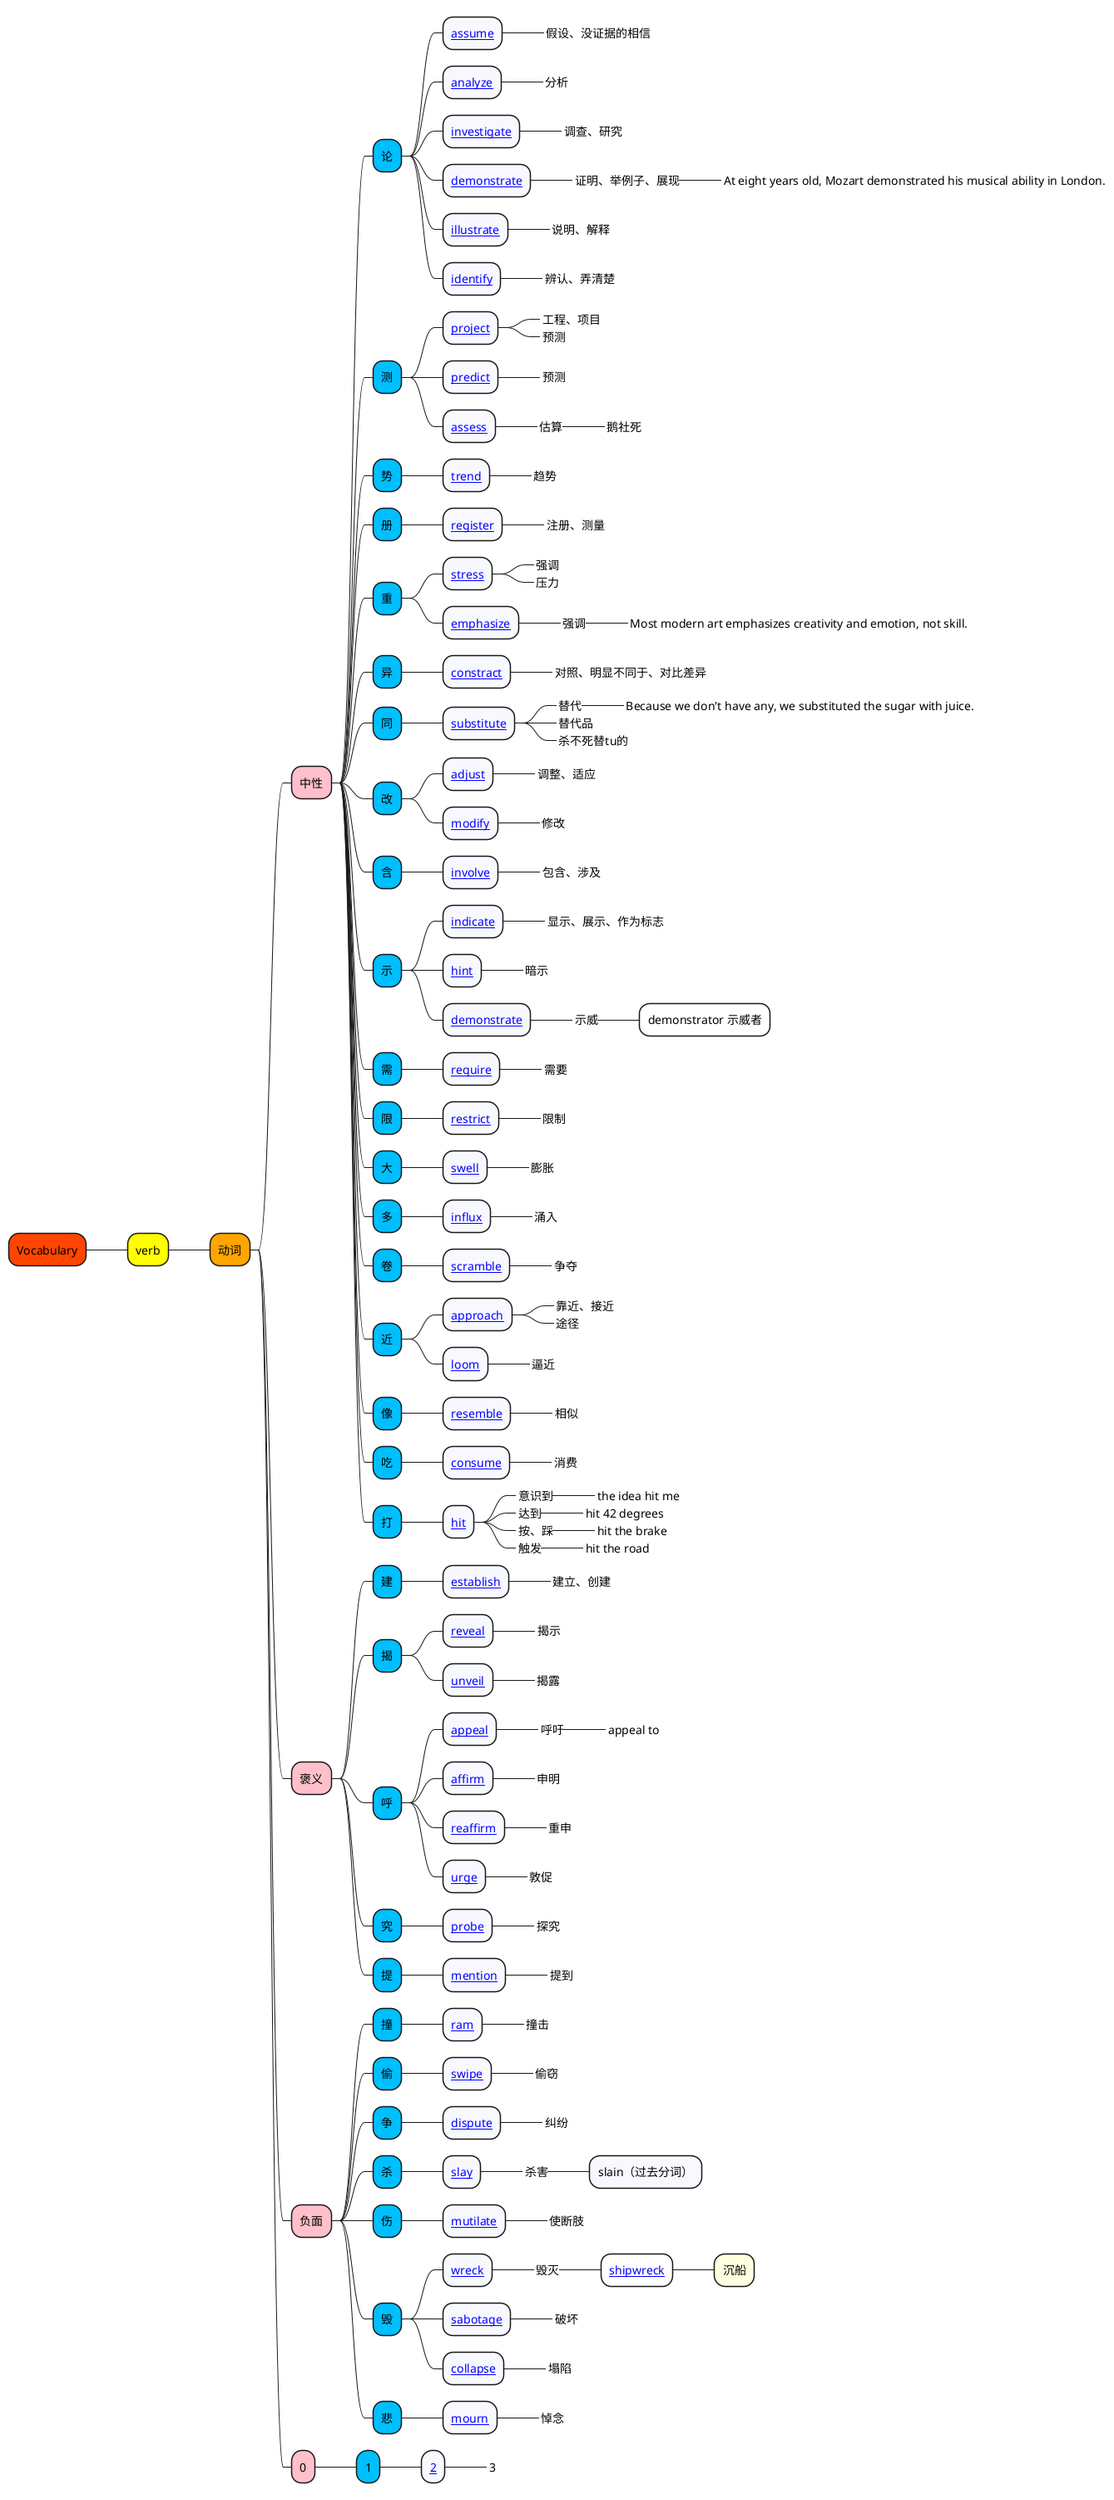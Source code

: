 @startmindmap

+[#OrangeRed] Vocabulary

++[#yellow] verb

+++[#Orange] 动词


++++[#Pink] 中性


+++++[#DeepSkyBlue] 论

++++++[#GhostWhite] [[https://cn.bing.com/dict/search?q=assume assume]]
+++++++[#Aquamarine]_ 假设、没证据的相信

++++++[#GhostWhite] [[https://cn.bing.com/dict/search?q=analyze analyze]]
+++++++[#Aquamarine]_ 分析

++++++[#GhostWhite] [[https://cn.bing.com/dict/search?q=investigate investigate]]
+++++++[#Aquamarine]_ 调查、研究

++++++[#GhostWhite] [[https://cn.bing.com/dict/search?q=demonstrate demonstrate]]
+++++++[#Aquamarine]_ 证明、举例子、展现
++++++++[#Aquamarine]_ At eight years old, Mozart demonstrated his musical ability in London.

++++++[#GhostWhite] [[https://cn.bing.com/dict/search?q=illustrate illustrate]]
+++++++[#Aquamarine]_ 说明、解释

++++++[#GhostWhite] [[https://cn.bing.com/dict/search?q=identify identify]]
+++++++[#Aquamarine]_ 辨认、弄清楚



+++++[#DeepSkyBlue] 测

++++++[#GhostWhite] [[https://cn.bing.com/dict/search?q=project project]]
+++++++[#Aquamarine]_ 工程、项目
+++++++[#Aquamarine]_ 预测

++++++[#GhostWhite] [[https://cn.bing.com/dict/search?q=predict predict]]
+++++++[#Aquamarine]_ 预测

++++++[#GhostWhite] [[https://cn.bing.com/dict/search?q=assess assess]]
+++++++[#Aquamarine]_ 估算
++++++++[#Aquamarine]_ 鹅社死




+++++[#DeepSkyBlue] 势

++++++[#GhostWhite] [[https://cn.bing.com/dict/search?q=trend trend]]
+++++++[#Aquamarine]_ 趋势



+++++[#DeepSkyBlue] 册

++++++[#GhostWhite] [[https://cn.bing.com/dict/search?q=register register]]
+++++++[#Aquamarine]_ 注册、测量


+++++[#DeepSkyBlue] 重

++++++[#GhostWhite] [[https://cn.bing.com/dict/search?q=stress stress]]
+++++++[#Aquamarine]_ 强调
+++++++[#Aquamarine]_ 压力

++++++[#GhostWhite] [[https://cn.bing.com/dict/search?q=emphasize emphasize]]
+++++++[#Aquamarine]_ 强调
++++++++[#Aquamarine]_ Most modern art emphasizes creativity and emotion, not skill.




+++++[#DeepSkyBlue] 异

++++++[#GhostWhite] [[https://cn.bing.com/dict/search?q=constract constract]]
+++++++[#Aquamarine]_ 对照、明显不同于、对比差异



+++++[#DeepSkyBlue] 同

++++++[#GhostWhite] [[https://cn.bing.com/dict/search?q=substitute substitute]]
+++++++[#Aquamarine]_ 替代
++++++++[#Aquamarine]_ Because we don't have any, we substituted the sugar with juice.
+++++++[#Aquamarine]_ 替代品
+++++++[#Aquamarine]_ 杀不死替tu的


+++++[#DeepSkyBlue] 改

++++++[#GhostWhite] [[https://cn.bing.com/dict/search?q=adjust adjust]]
+++++++[#Aquamarine]_ 调整、适应

++++++[#GhostWhite] [[https://cn.bing.com/dict/search?q=modify modify]]
+++++++[#Aquamarine]_ 修改


+++++[#DeepSkyBlue] 含

++++++[#GhostWhite] [[https://cn.bing.com/dict/search?q=involve involve]]
+++++++[#Aquamarine]_ 包含、涉及



+++++[#DeepSkyBlue] 示

++++++[#GhostWhite] [[https://cn.bing.com/dict/search?q=indicate indicate]]
+++++++[#Aquamarine]_ 显示、展示、作为标志

++++++[#GhostWhite] [[https://cn.bing.com/dict/search?q=hint hint]]
+++++++[#LightYellow]_ 暗示

++++++[#GhostWhite] [[https://cn.bing.com/dict/search?q=demonstrate demonstrate]]
+++++++[#LightYellow]_ 示威
++++++++[#White] demonstrator 示威者



+++++[#DeepSkyBlue] 需

++++++[#GhostWhite] [[https://cn.bing.com/dict/search?q=require require]]
+++++++[#Aquamarine]_ 需要


+++++[#DeepSkyBlue] 限

++++++[#GhostWhite] [[https://cn.bing.com/dict/search?q=restrict restrict]]
+++++++[#Aquamarine]_ 限制


+++++[#DeepSkyBlue] 大

++++++[#GhostWhite] [[https://cn.bing.com/dict/search?q=swell swell]]
+++++++[#LightYellow]_ 膨胀


+++++[#DeepSkyBlue] 多

++++++[#GhostWhite] [[https://cn.bing.com/dict/search?q=influx influx]]
+++++++[#LightYellow]_ 涌入


+++++[#DeepSkyBlue] 卷

++++++[#GhostWhite] [[https://cn.bing.com/dict/search?q=scramble scramble]]
+++++++[#LightYellow]_ 争夺


+++++[#DeepSkyBlue] 近

++++++[#GhostWhite] [[https://cn.bing.com/dict/search?q=approach approach]]
+++++++[#LightYellow]_ 靠近、接近
+++++++[#Aquamarine]_ 途径

++++++[#GhostWhite] [[https://cn.bing.com/dict/search?q=loom loom]]
+++++++[#LightYellow]_ 逼近


+++++[#DeepSkyBlue] 像

++++++[#GhostWhite] [[https://cn.bing.com/dict/search?q=resemble resemble]]
+++++++[#Aquamarine]_ 相似


+++++[#DeepSkyBlue] 吃

++++++[#GhostWhite] [[https://cn.bing.com/dict/search?q=consume consume]]
+++++++[#Aquamarine]_ 消费


+++++[#DeepSkyBlue] 打

++++++[#GhostWhite] [[https://cn.bing.com/dict/search?q=hit hit]]
+++++++[#Aquamarine]_ 意识到
++++++++[#Aquamarine]_ the idea hit me
+++++++[#Aquamarine]_ 达到
++++++++[#Aquamarine]_ hit 42 degrees
+++++++[#Aquamarine]_ 按、踩
++++++++[#Aquamarine]_ hit the brake
+++++++[#Aquamarine]_ 触发
++++++++[#Aquamarine]_ hit the road













++++[#Pink] 褒义

+++++[#DeepSkyBlue] 建

++++++[#GhostWhite] [[https://cn.bing.com/dict/search?q=establish establish]]
+++++++[#LightYellow]_ 建立、创建



+++++[#DeepSkyBlue] 揭

++++++[#GhostWhite] [[https://cn.bing.com/dict/search?q=reveal reveal]]
+++++++[#LightYellow]_ 揭示

++++++[#GhostWhite] [[https://cn.bing.com/dict/search?q=unveil unveil]]
+++++++[#Aquamarine]_ 揭露

+++++[#DeepSkyBlue] 呼

++++++[#GhostWhite] [[https://cn.bing.com/dict/search?q=appeal appeal]]
+++++++[#LightYellow]_ 呼吁
++++++++[#White]_ appeal to

++++++[#GhostWhite] [[https://cn.bing.com/dict/search?q=affirm affirm]]
+++++++[#LightYellow]_ 申明

++++++[#GhostWhite] [[https://cn.bing.com/dict/search?q=reaffirm reaffirm]]
+++++++[#LightYellow]_ 重申

++++++[#GhostWhite] [[https://cn.bing.com/dict/search?q=urge urge]]
+++++++[#Aquamarine]_ 敦促

+++++[#DeepSkyBlue] 究

++++++[#GhostWhite] [[https://cn.bing.com/dict/search?q=probe probe]]
+++++++[#LightYellow]_ 探究


+++++[#DeepSkyBlue] 提

++++++[#GhostWhite] [[https://cn.bing.com/dict/search?q=mention mention]]
+++++++[#Aquamarine]_ 提到





++++[#Pink] 负面

+++++[#DeepSkyBlue] 撞

++++++[#GhostWhite] [[https://cn.bing.com/dict/search?q=ram ram]]
+++++++[#LightYellow]_ 撞击

+++++[#DeepSkyBlue] 偷

++++++[#GhostWhite] [[https://cn.bing.com/dict/search?q=swipe swipe]]
+++++++[#LightYellow]_ 偷窃

+++++[#DeepSkyBlue] 争

++++++[#GhostWhite] [[https://cn.bing.com/dict/search?q=dispute dispute]]
+++++++[#LightYellow]_ 纠纷


+++++[#DeepSkyBlue] 杀

++++++[#GhostWhite] [[https://cn.bing.com/dict/search?q=slay slay]]
+++++++[#LightYellow]_ 杀害
++++++++[#GhostWhite] slain（过去分词）


+++++[#DeepSkyBlue] 伤

++++++[#GhostWhite] [[https://cn.bing.com/dict/search?q=mutilate mutilate]]
+++++++[#LightYellow]_ 使断肢

+++++[#DeepSkyBlue] 毁

++++++[#GhostWhite] [[https://cn.bing.com/dict/search?q=wreck wreck]]
+++++++[#LightYellow]_ 毁灭
++++++++[#White] [[https://cn.bing.com/dict/search?q=shipwreck shipwreck]]
+++++++++[#LightYellow] 沉船

++++++[#GhostWhite] [[https://cn.bing.com/dict/search?q=sabotage sabotage]]
+++++++[#LightYellow]_ 破坏

++++++[#GhostWhite] [[https://cn.bing.com/dict/search?q=collapse collapse]]
+++++++[#LightYellow]_ 塌陷


+++++[#DeepSkyBlue] 悲

++++++[#GhostWhite] [[https://cn.bing.com/dict/search?q=mourn mourn]]
+++++++[#LightYellow]_ 悼念









++++[#Pink] 0

+++++[#DeepSkyBlue] 1

++++++[#GhostWhite] [[https://cn.bing.com/dict/search?q=2 2]]
+++++++[#LightYellow]_ 3



@endmindmap